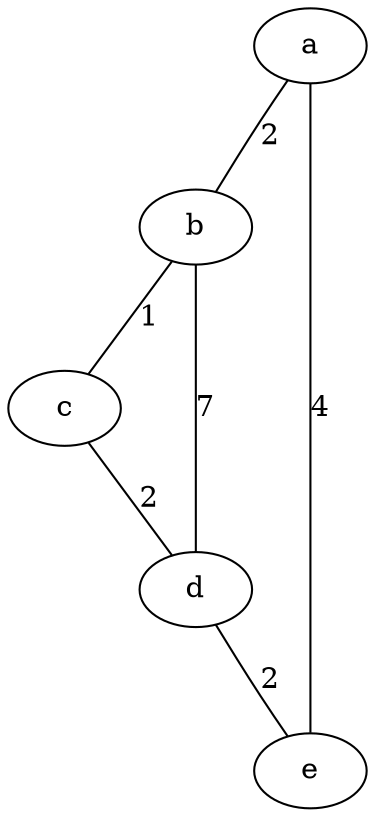 graph {
    a -- b [weight="2", label="2"];
    b -- c [weight="1", label="1"];
    c -- d [weight="2", label="2"];
    b -- d [weight="7", label="7"];
    e -- a [weight="4", label="4"];
    d -- e [weight="2", label="2"];
}
